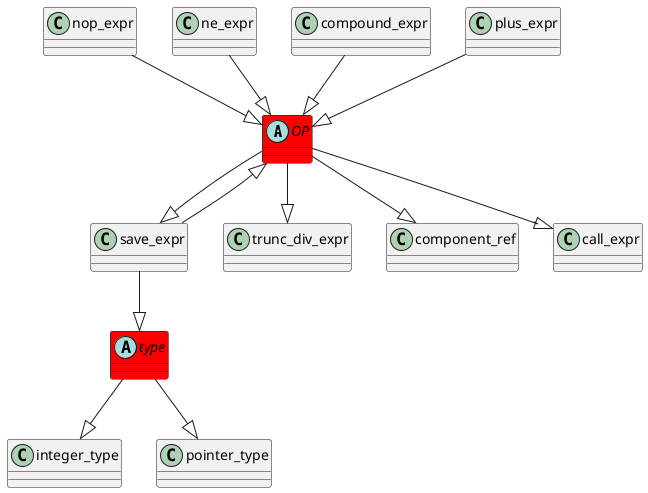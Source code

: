 @startuml
abstract class	OP	 #red	
OP	 --|> 	save_expr	
nop_expr	 --|> 	OP	
abstract class	type	 #red	
type	 --|> 	integer_type	
save_expr	 --|> 	type	
OP	 --|> 	trunc_div_expr	
save_expr	 --|> 	OP	
ne_expr	 --|> 	OP	
type	 --|> 	pointer_type	
OP	 --|> 	component_ref	
compound_expr	 --|> 	OP	
OP	 --|> 	call_expr	
plus_expr	 --|> 	OP	
@enduml
